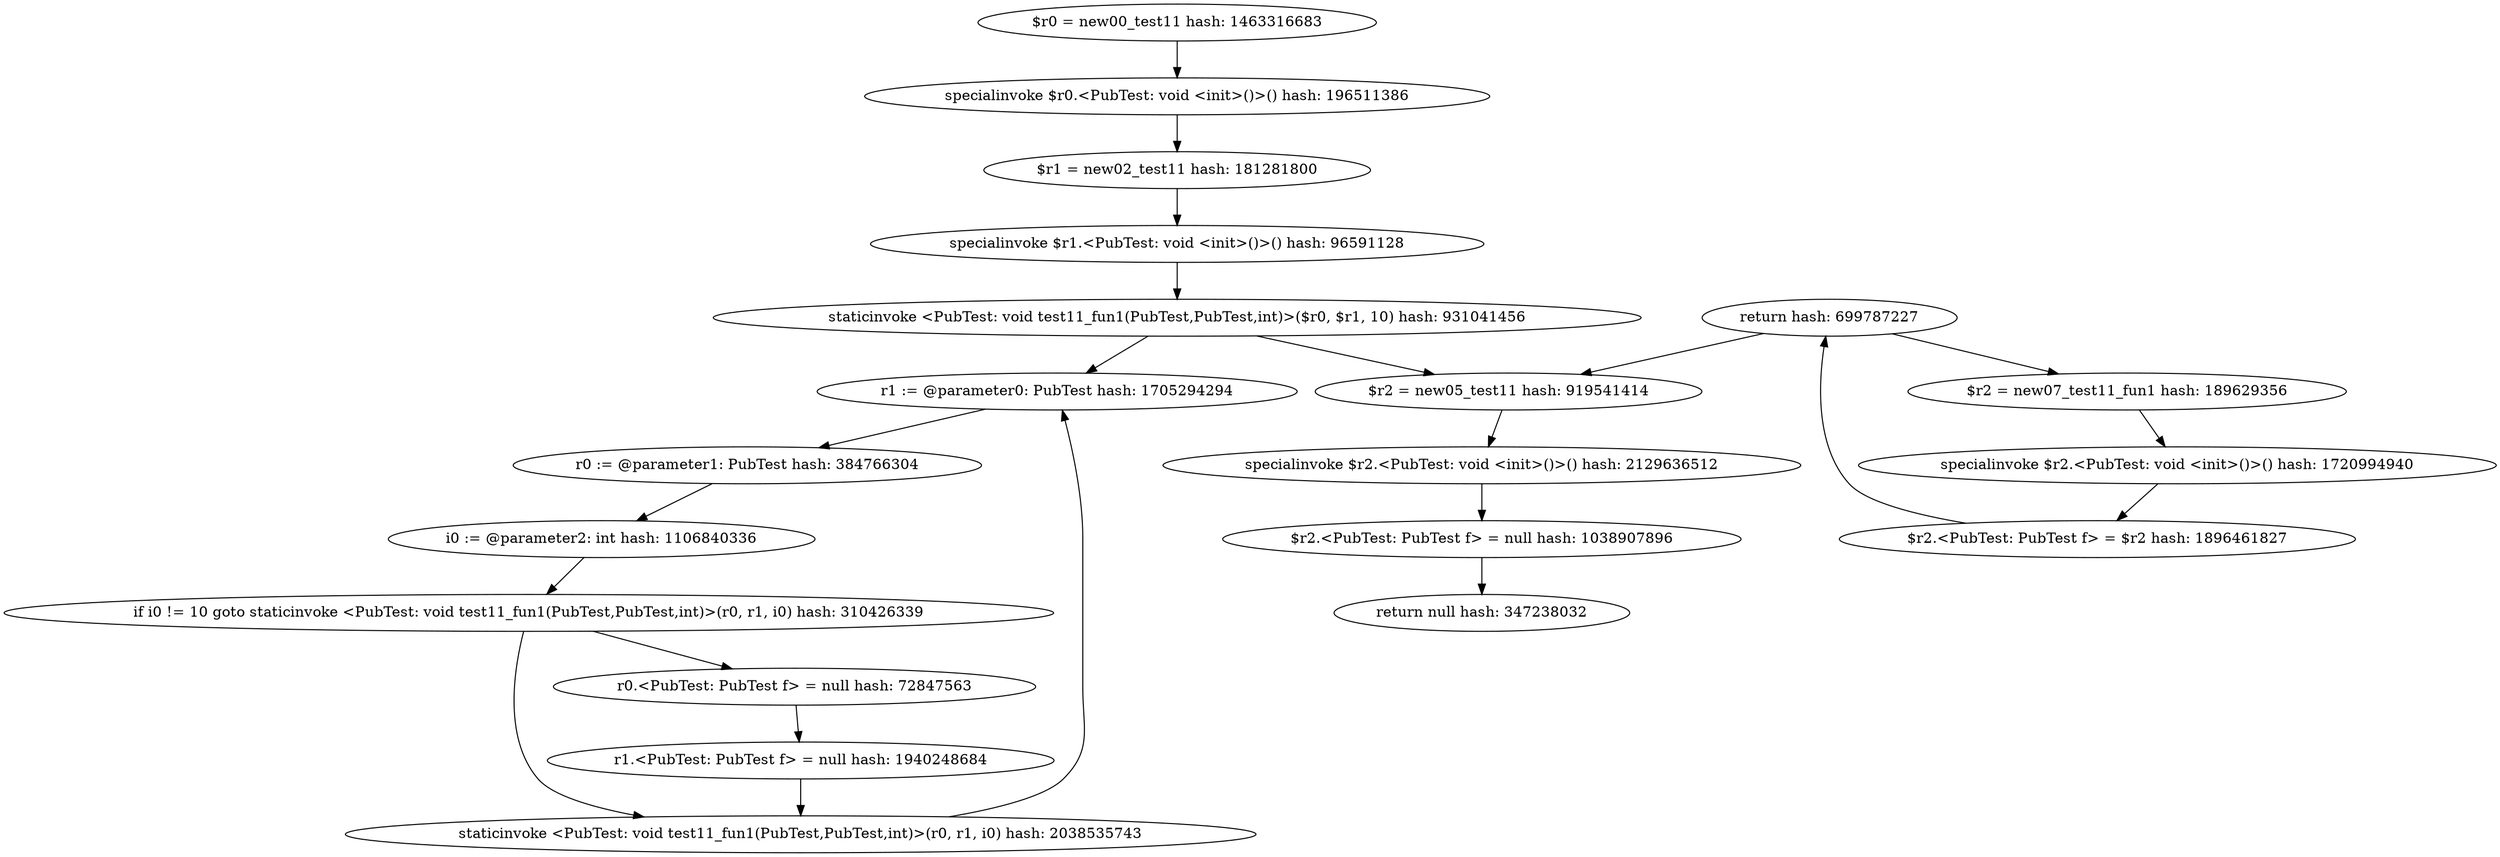 digraph "./target1-pub/PubTest.test11.intra.debug" {
    "$r0 = new00_test11 hash: 1463316683";
    "specialinvoke $r0.<PubTest: void <init>()>() hash: 196511386";
    "$r1 = new02_test11 hash: 181281800";
    "specialinvoke $r1.<PubTest: void <init>()>() hash: 96591128";
    "staticinvoke <PubTest: void test11_fun1(PubTest,PubTest,int)>($r0, $r1, 10) hash: 931041456";
    "$r2 = new05_test11 hash: 919541414";
    "specialinvoke $r2.<PubTest: void <init>()>() hash: 2129636512";
    "$r2.<PubTest: PubTest f> = null hash: 1038907896";
    "return null hash: 347238032";
    "r1 := @parameter0: PubTest hash: 1705294294";
    "r0 := @parameter1: PubTest hash: 384766304";
    "i0 := @parameter2: int hash: 1106840336";
    "if i0 != 10 goto staticinvoke <PubTest: void test11_fun1(PubTest,PubTest,int)>(r0, r1, i0) hash: 310426339";
    "r0.<PubTest: PubTest f> = null hash: 72847563";
    "r1.<PubTest: PubTest f> = null hash: 1940248684";
    "staticinvoke <PubTest: void test11_fun1(PubTest,PubTest,int)>(r0, r1, i0) hash: 2038535743";
    "$r2 = new07_test11_fun1 hash: 189629356";
    "specialinvoke $r2.<PubTest: void <init>()>() hash: 1720994940";
    "$r2.<PubTest: PubTest f> = $r2 hash: 1896461827";
    "return hash: 699787227";
    "$r0 = new00_test11 hash: 1463316683"->"specialinvoke $r0.<PubTest: void <init>()>() hash: 196511386";
    "specialinvoke $r0.<PubTest: void <init>()>() hash: 196511386"->"$r1 = new02_test11 hash: 181281800";
    "$r1 = new02_test11 hash: 181281800"->"specialinvoke $r1.<PubTest: void <init>()>() hash: 96591128";
    "specialinvoke $r1.<PubTest: void <init>()>() hash: 96591128"->"staticinvoke <PubTest: void test11_fun1(PubTest,PubTest,int)>($r0, $r1, 10) hash: 931041456";
    "staticinvoke <PubTest: void test11_fun1(PubTest,PubTest,int)>($r0, $r1, 10) hash: 931041456"->"r1 := @parameter0: PubTest hash: 1705294294";
    "staticinvoke <PubTest: void test11_fun1(PubTest,PubTest,int)>($r0, $r1, 10) hash: 931041456"->"$r2 = new05_test11 hash: 919541414";
    "$r2 = new05_test11 hash: 919541414"->"specialinvoke $r2.<PubTest: void <init>()>() hash: 2129636512";
    "specialinvoke $r2.<PubTest: void <init>()>() hash: 2129636512"->"$r2.<PubTest: PubTest f> = null hash: 1038907896";
    "$r2.<PubTest: PubTest f> = null hash: 1038907896"->"return null hash: 347238032";
    "r1 := @parameter0: PubTest hash: 1705294294"->"r0 := @parameter1: PubTest hash: 384766304";
    "r0 := @parameter1: PubTest hash: 384766304"->"i0 := @parameter2: int hash: 1106840336";
    "i0 := @parameter2: int hash: 1106840336"->"if i0 != 10 goto staticinvoke <PubTest: void test11_fun1(PubTest,PubTest,int)>(r0, r1, i0) hash: 310426339";
    "if i0 != 10 goto staticinvoke <PubTest: void test11_fun1(PubTest,PubTest,int)>(r0, r1, i0) hash: 310426339"->"r0.<PubTest: PubTest f> = null hash: 72847563";
    "if i0 != 10 goto staticinvoke <PubTest: void test11_fun1(PubTest,PubTest,int)>(r0, r1, i0) hash: 310426339"->"staticinvoke <PubTest: void test11_fun1(PubTest,PubTest,int)>(r0, r1, i0) hash: 2038535743";
    "r0.<PubTest: PubTest f> = null hash: 72847563"->"r1.<PubTest: PubTest f> = null hash: 1940248684";
    "r1.<PubTest: PubTest f> = null hash: 1940248684"->"staticinvoke <PubTest: void test11_fun1(PubTest,PubTest,int)>(r0, r1, i0) hash: 2038535743";
    "staticinvoke <PubTest: void test11_fun1(PubTest,PubTest,int)>(r0, r1, i0) hash: 2038535743"->"r1 := @parameter0: PubTest hash: 1705294294";
    "$r2 = new07_test11_fun1 hash: 189629356"->"specialinvoke $r2.<PubTest: void <init>()>() hash: 1720994940";
    "specialinvoke $r2.<PubTest: void <init>()>() hash: 1720994940"->"$r2.<PubTest: PubTest f> = $r2 hash: 1896461827";
    "$r2.<PubTest: PubTest f> = $r2 hash: 1896461827"->"return hash: 699787227";
    "return hash: 699787227"->"$r2 = new05_test11 hash: 919541414";
    "return hash: 699787227"->"$r2 = new07_test11_fun1 hash: 189629356";
}
